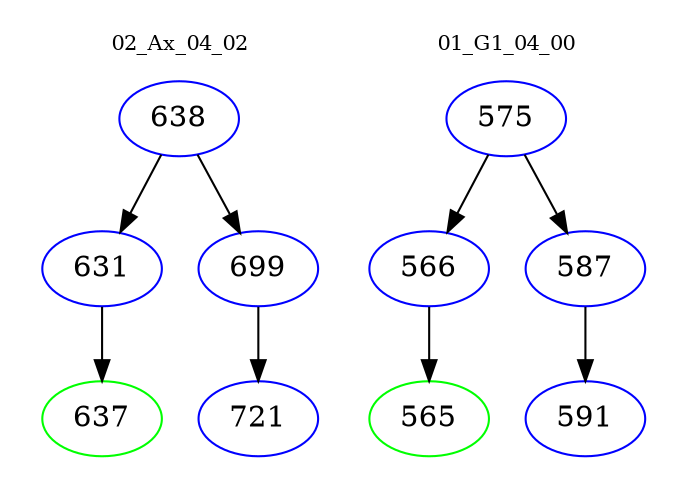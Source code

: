 digraph{
subgraph cluster_0 {
color = white
label = "02_Ax_04_02";
fontsize=10;
T0_638 [label="638", color="blue"]
T0_638 -> T0_631 [color="black"]
T0_631 [label="631", color="blue"]
T0_631 -> T0_637 [color="black"]
T0_637 [label="637", color="green"]
T0_638 -> T0_699 [color="black"]
T0_699 [label="699", color="blue"]
T0_699 -> T0_721 [color="black"]
T0_721 [label="721", color="blue"]
}
subgraph cluster_1 {
color = white
label = "01_G1_04_00";
fontsize=10;
T1_575 [label="575", color="blue"]
T1_575 -> T1_566 [color="black"]
T1_566 [label="566", color="blue"]
T1_566 -> T1_565 [color="black"]
T1_565 [label="565", color="green"]
T1_575 -> T1_587 [color="black"]
T1_587 [label="587", color="blue"]
T1_587 -> T1_591 [color="black"]
T1_591 [label="591", color="blue"]
}
}
